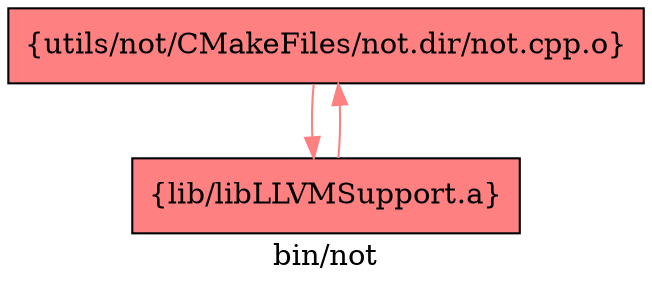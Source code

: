 digraph "bin/not" {
	label="bin/not";
	{ rank=same; Node0x55d8fc465798;  }

	Node0x55d8fc465798 [shape=record,shape=box,style=filled,fillcolor="1.000000 0.5 1",group=1,label="{utils/not/CMakeFiles/not.dir/not.cpp.o}"];
	Node0x55d8fc465798 -> Node0x55d8fc464f78[color="1.000000 0.5 1"];
	Node0x55d8fc464f78 [shape=record,shape=box,style=filled,fillcolor="1.000000 0.5 1",group=1,label="{lib/libLLVMSupport.a}"];
	Node0x55d8fc464f78 -> Node0x55d8fc465798[color="1.000000 0.5 1"];
}
